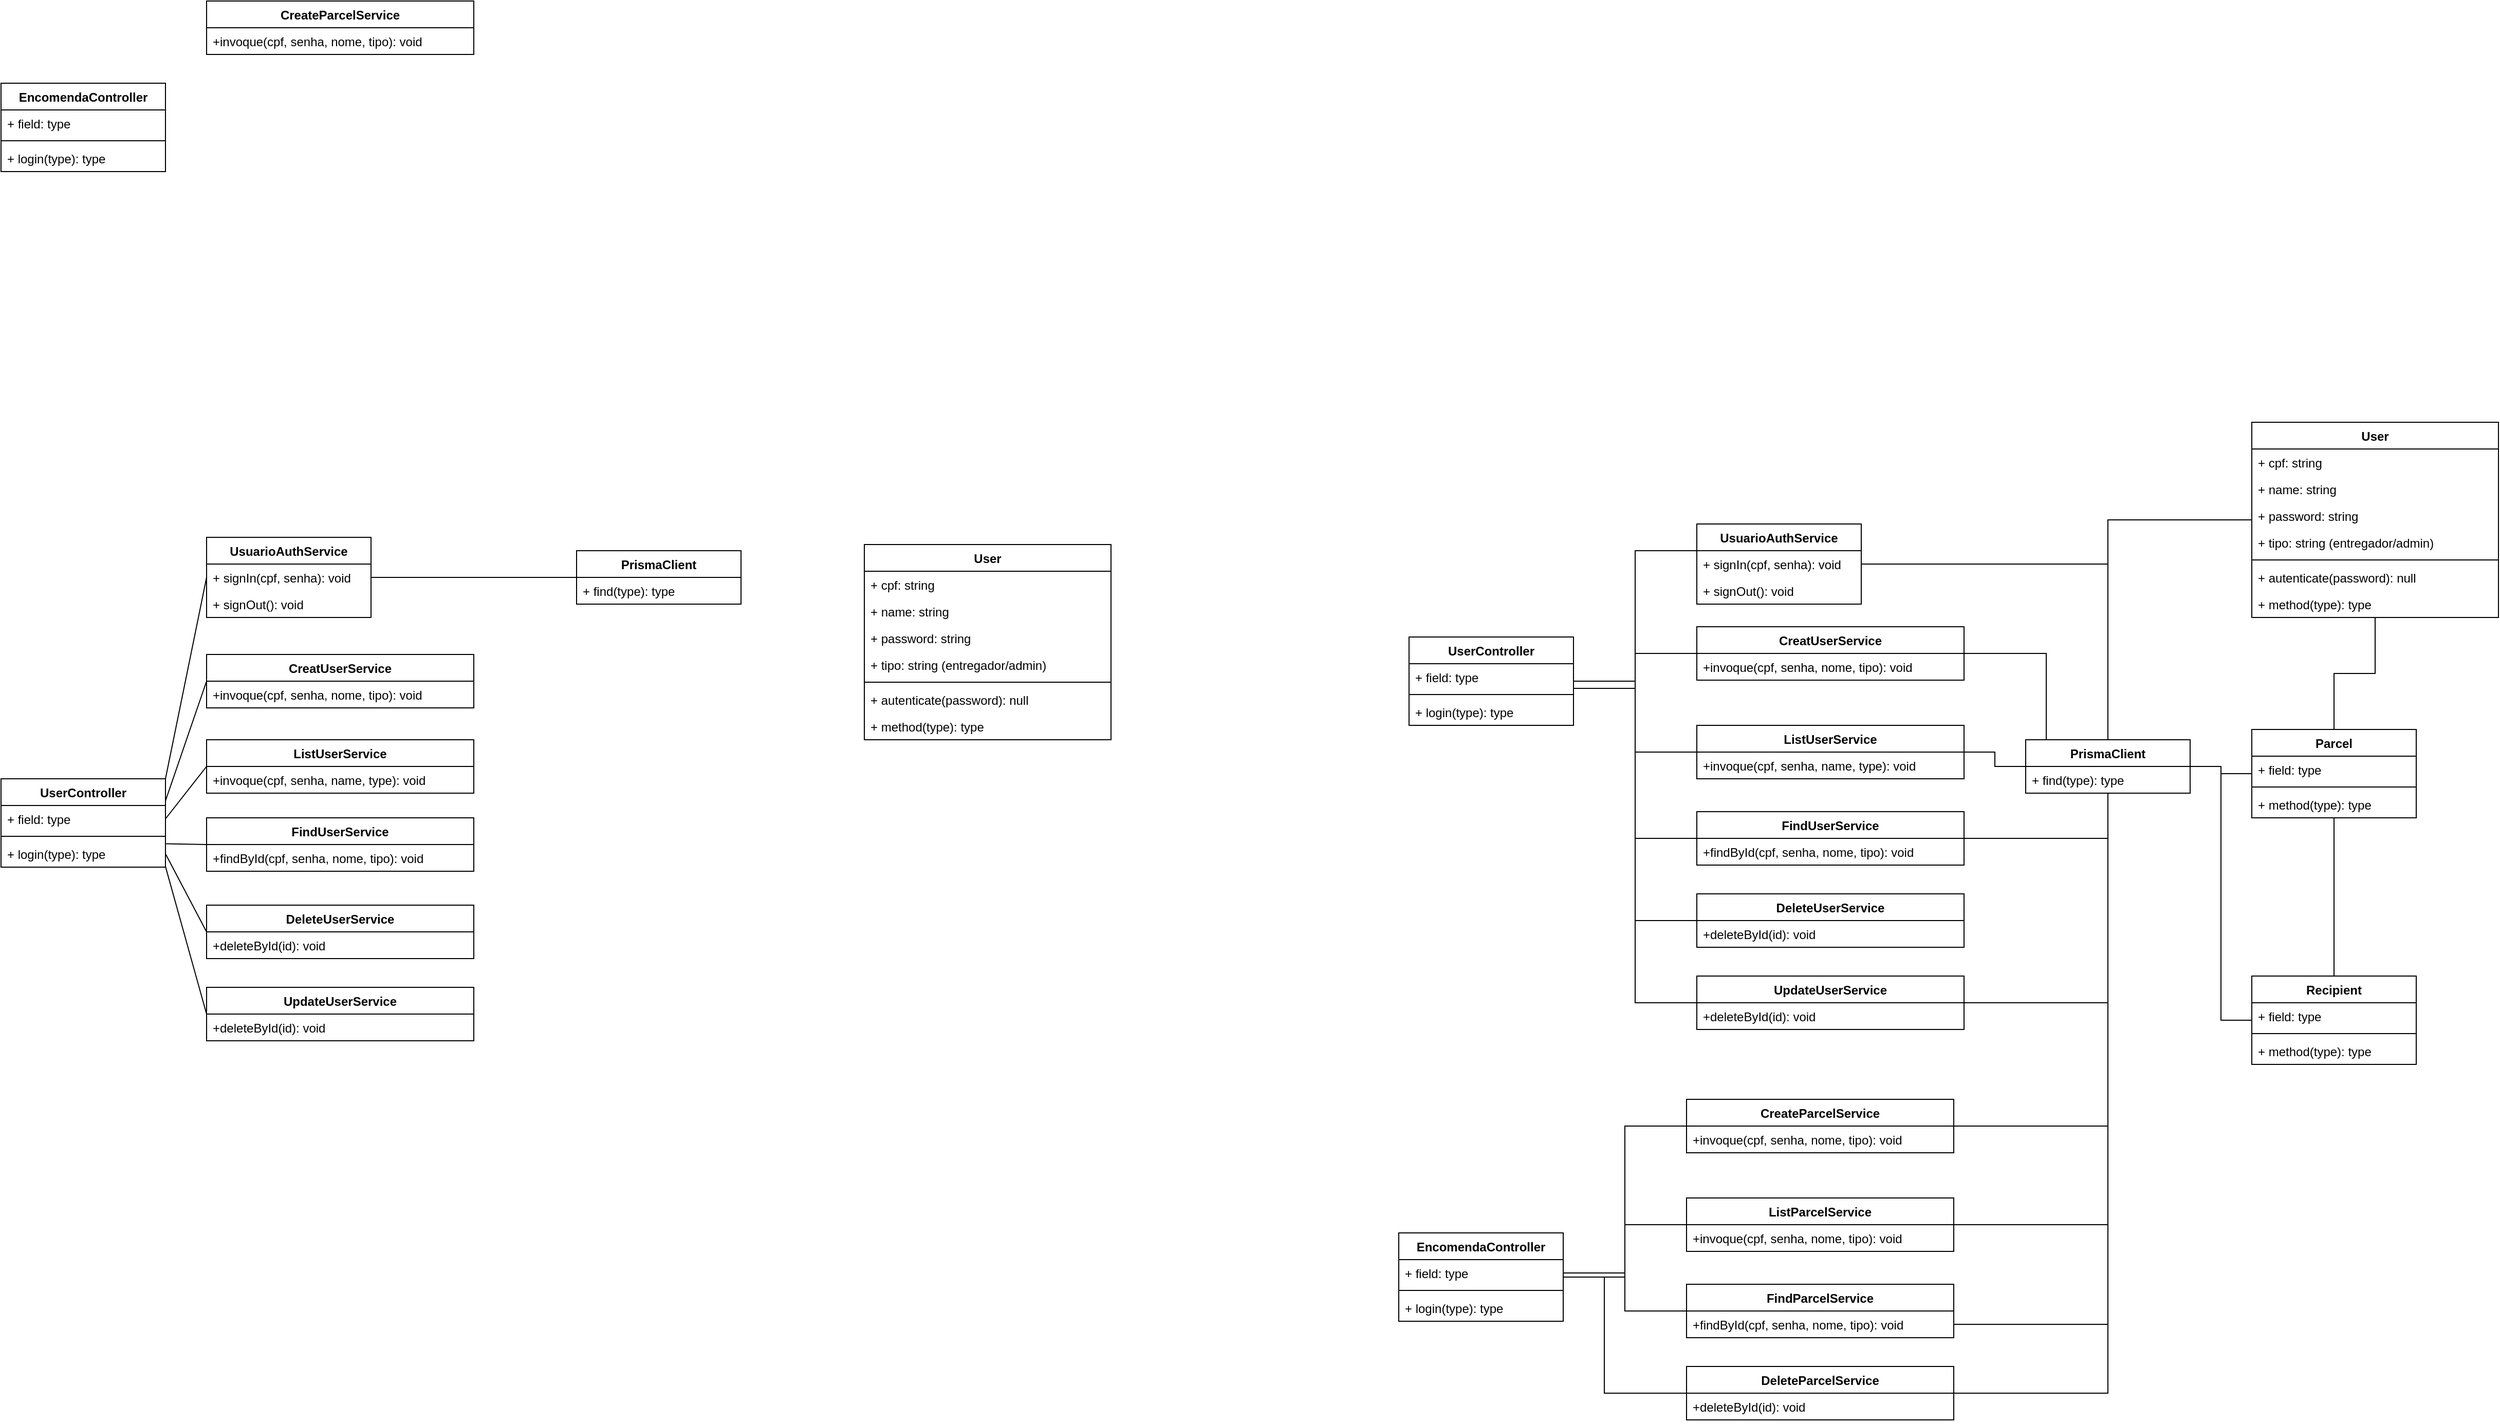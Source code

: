 <mxfile version="24.3.1" type="device">
  <diagram name="Page-1" id="lNsiJCCAaA226CvTsAWm">
    <mxGraphModel dx="3191" dy="1915" grid="1" gridSize="10" guides="1" tooltips="1" connect="1" arrows="1" fold="1" page="1" pageScale="1" pageWidth="850" pageHeight="1100" math="0" shadow="0">
      <root>
        <mxCell id="0" />
        <mxCell id="1" parent="0" />
        <mxCell id="mscfXM0ue9STJK1Z3N4f-9" style="edgeStyle=orthogonalEdgeStyle;rounded=0;orthogonalLoop=1;jettySize=auto;html=1;endArrow=none;endFill=0;" parent="1" source="G8c0f3QUs7IvmuVCJ4Qw-1" target="mscfXM0ue9STJK1Z3N4f-7" edge="1">
          <mxGeometry relative="1" as="geometry">
            <Array as="points">
              <mxPoint x="-50" y="269" />
              <mxPoint x="-50" y="235" />
            </Array>
          </mxGeometry>
        </mxCell>
        <mxCell id="mscfXM0ue9STJK1Z3N4f-24" style="edgeStyle=orthogonalEdgeStyle;rounded=0;orthogonalLoop=1;jettySize=auto;html=1;endArrow=none;endFill=0;" parent="1" source="G8c0f3QUs7IvmuVCJ4Qw-1" target="mscfXM0ue9STJK1Z3N4f-11" edge="1">
          <mxGeometry relative="1" as="geometry" />
        </mxCell>
        <mxCell id="mscfXM0ue9STJK1Z3N4f-25" style="edgeStyle=orthogonalEdgeStyle;rounded=0;orthogonalLoop=1;jettySize=auto;html=1;endArrow=none;endFill=0;" parent="1" source="G8c0f3QUs7IvmuVCJ4Qw-1" target="mscfXM0ue9STJK1Z3N4f-13" edge="1">
          <mxGeometry relative="1" as="geometry">
            <Array as="points">
              <mxPoint x="-50" y="262" />
              <mxPoint x="-50" y="415" />
            </Array>
          </mxGeometry>
        </mxCell>
        <mxCell id="mscfXM0ue9STJK1Z3N4f-26" style="edgeStyle=orthogonalEdgeStyle;rounded=0;orthogonalLoop=1;jettySize=auto;html=1;endArrow=none;endFill=0;" parent="1" source="G8c0f3QUs7IvmuVCJ4Qw-1" target="mscfXM0ue9STJK1Z3N4f-21" edge="1">
          <mxGeometry relative="1" as="geometry">
            <Array as="points">
              <mxPoint x="-50" y="262" />
              <mxPoint x="-50" y="495" />
            </Array>
          </mxGeometry>
        </mxCell>
        <mxCell id="mscfXM0ue9STJK1Z3N4f-50" style="edgeStyle=orthogonalEdgeStyle;rounded=0;orthogonalLoop=1;jettySize=auto;html=1;endArrow=none;endFill=0;" parent="1" source="G8c0f3QUs7IvmuVCJ4Qw-1" target="mscfXM0ue9STJK1Z3N4f-48" edge="1">
          <mxGeometry relative="1" as="geometry">
            <Array as="points">
              <mxPoint x="-50" y="262" />
              <mxPoint x="-50" y="575" />
            </Array>
          </mxGeometry>
        </mxCell>
        <mxCell id="G8c0f3QUs7IvmuVCJ4Qw-1" value="UserController" style="swimlane;fontStyle=1;align=center;verticalAlign=top;childLayout=stackLayout;horizontal=1;startSize=26;horizontalStack=0;resizeParent=1;resizeParentMax=0;resizeLast=0;collapsible=1;marginBottom=0;whiteSpace=wrap;html=1;" parent="1" vertex="1">
          <mxGeometry x="-270" y="219" width="160" height="86" as="geometry" />
        </mxCell>
        <mxCell id="G8c0f3QUs7IvmuVCJ4Qw-2" value="+ field: type" style="text;strokeColor=none;fillColor=none;align=left;verticalAlign=top;spacingLeft=4;spacingRight=4;overflow=hidden;rotatable=0;points=[[0,0.5],[1,0.5]];portConstraint=eastwest;whiteSpace=wrap;html=1;" parent="G8c0f3QUs7IvmuVCJ4Qw-1" vertex="1">
          <mxGeometry y="26" width="160" height="26" as="geometry" />
        </mxCell>
        <mxCell id="G8c0f3QUs7IvmuVCJ4Qw-3" value="" style="line;strokeWidth=1;fillColor=none;align=left;verticalAlign=middle;spacingTop=-1;spacingLeft=3;spacingRight=3;rotatable=0;labelPosition=right;points=[];portConstraint=eastwest;strokeColor=inherit;" parent="G8c0f3QUs7IvmuVCJ4Qw-1" vertex="1">
          <mxGeometry y="52" width="160" height="8" as="geometry" />
        </mxCell>
        <mxCell id="G8c0f3QUs7IvmuVCJ4Qw-4" value="+ login(type): type" style="text;strokeColor=none;fillColor=none;align=left;verticalAlign=top;spacingLeft=4;spacingRight=4;overflow=hidden;rotatable=0;points=[[0,0.5],[1,0.5]];portConstraint=eastwest;whiteSpace=wrap;html=1;" parent="G8c0f3QUs7IvmuVCJ4Qw-1" vertex="1">
          <mxGeometry y="60" width="160" height="26" as="geometry" />
        </mxCell>
        <mxCell id="mscfXM0ue9STJK1Z3N4f-17" style="edgeStyle=orthogonalEdgeStyle;rounded=0;orthogonalLoop=1;jettySize=auto;html=1;endArrow=none;endFill=0;" parent="1" source="G8c0f3QUs7IvmuVCJ4Qw-13" target="G8c0f3QUs7IvmuVCJ4Qw-42" edge="1">
          <mxGeometry relative="1" as="geometry" />
        </mxCell>
        <mxCell id="G8c0f3QUs7IvmuVCJ4Qw-13" value="Parcel" style="swimlane;fontStyle=1;align=center;verticalAlign=top;childLayout=stackLayout;horizontal=1;startSize=26;horizontalStack=0;resizeParent=1;resizeParentMax=0;resizeLast=0;collapsible=1;marginBottom=0;whiteSpace=wrap;html=1;" parent="1" vertex="1">
          <mxGeometry x="550" y="309" width="160" height="86" as="geometry" />
        </mxCell>
        <mxCell id="G8c0f3QUs7IvmuVCJ4Qw-14" value="+ field: type" style="text;strokeColor=none;fillColor=none;align=left;verticalAlign=top;spacingLeft=4;spacingRight=4;overflow=hidden;rotatable=0;points=[[0,0.5],[1,0.5]];portConstraint=eastwest;whiteSpace=wrap;html=1;" parent="G8c0f3QUs7IvmuVCJ4Qw-13" vertex="1">
          <mxGeometry y="26" width="160" height="26" as="geometry" />
        </mxCell>
        <mxCell id="G8c0f3QUs7IvmuVCJ4Qw-15" value="" style="line;strokeWidth=1;fillColor=none;align=left;verticalAlign=middle;spacingTop=-1;spacingLeft=3;spacingRight=3;rotatable=0;labelPosition=right;points=[];portConstraint=eastwest;strokeColor=inherit;" parent="G8c0f3QUs7IvmuVCJ4Qw-13" vertex="1">
          <mxGeometry y="52" width="160" height="8" as="geometry" />
        </mxCell>
        <mxCell id="G8c0f3QUs7IvmuVCJ4Qw-16" value="+ method(type): type" style="text;strokeColor=none;fillColor=none;align=left;verticalAlign=top;spacingLeft=4;spacingRight=4;overflow=hidden;rotatable=0;points=[[0,0.5],[1,0.5]];portConstraint=eastwest;whiteSpace=wrap;html=1;" parent="G8c0f3QUs7IvmuVCJ4Qw-13" vertex="1">
          <mxGeometry y="60" width="160" height="26" as="geometry" />
        </mxCell>
        <mxCell id="mscfXM0ue9STJK1Z3N4f-16" style="edgeStyle=orthogonalEdgeStyle;rounded=0;orthogonalLoop=1;jettySize=auto;html=1;endArrow=none;endFill=0;" parent="1" source="G8c0f3QUs7IvmuVCJ4Qw-17" target="G8c0f3QUs7IvmuVCJ4Qw-13" edge="1">
          <mxGeometry relative="1" as="geometry" />
        </mxCell>
        <mxCell id="mscfXM0ue9STJK1Z3N4f-18" style="edgeStyle=orthogonalEdgeStyle;rounded=0;orthogonalLoop=1;jettySize=auto;html=1;endArrow=none;endFill=0;" parent="1" source="G8c0f3QUs7IvmuVCJ4Qw-17" target="G8c0f3QUs7IvmuVCJ4Qw-42" edge="1">
          <mxGeometry relative="1" as="geometry">
            <Array as="points">
              <mxPoint x="520" y="592" />
              <mxPoint x="520" y="345" />
            </Array>
          </mxGeometry>
        </mxCell>
        <mxCell id="G8c0f3QUs7IvmuVCJ4Qw-17" value="Recipient" style="swimlane;fontStyle=1;align=center;verticalAlign=top;childLayout=stackLayout;horizontal=1;startSize=26;horizontalStack=0;resizeParent=1;resizeParentMax=0;resizeLast=0;collapsible=1;marginBottom=0;whiteSpace=wrap;html=1;" parent="1" vertex="1">
          <mxGeometry x="550" y="549" width="160" height="86" as="geometry" />
        </mxCell>
        <mxCell id="G8c0f3QUs7IvmuVCJ4Qw-18" value="+ field: type" style="text;strokeColor=none;fillColor=none;align=left;verticalAlign=top;spacingLeft=4;spacingRight=4;overflow=hidden;rotatable=0;points=[[0,0.5],[1,0.5]];portConstraint=eastwest;whiteSpace=wrap;html=1;" parent="G8c0f3QUs7IvmuVCJ4Qw-17" vertex="1">
          <mxGeometry y="26" width="160" height="26" as="geometry" />
        </mxCell>
        <mxCell id="G8c0f3QUs7IvmuVCJ4Qw-19" value="" style="line;strokeWidth=1;fillColor=none;align=left;verticalAlign=middle;spacingTop=-1;spacingLeft=3;spacingRight=3;rotatable=0;labelPosition=right;points=[];portConstraint=eastwest;strokeColor=inherit;" parent="G8c0f3QUs7IvmuVCJ4Qw-17" vertex="1">
          <mxGeometry y="52" width="160" height="8" as="geometry" />
        </mxCell>
        <mxCell id="G8c0f3QUs7IvmuVCJ4Qw-20" value="+ method(type): type" style="text;strokeColor=none;fillColor=none;align=left;verticalAlign=top;spacingLeft=4;spacingRight=4;overflow=hidden;rotatable=0;points=[[0,0.5],[1,0.5]];portConstraint=eastwest;whiteSpace=wrap;html=1;" parent="G8c0f3QUs7IvmuVCJ4Qw-17" vertex="1">
          <mxGeometry y="60" width="160" height="26" as="geometry" />
        </mxCell>
        <mxCell id="mscfXM0ue9STJK1Z3N4f-6" style="edgeStyle=orthogonalEdgeStyle;rounded=0;orthogonalLoop=1;jettySize=auto;html=1;endArrow=none;endFill=0;" parent="1" source="G8c0f3QUs7IvmuVCJ4Qw-26" target="G8c0f3QUs7IvmuVCJ4Qw-42" edge="1">
          <mxGeometry relative="1" as="geometry" />
        </mxCell>
        <mxCell id="mscfXM0ue9STJK1Z3N4f-15" style="edgeStyle=orthogonalEdgeStyle;rounded=0;orthogonalLoop=1;jettySize=auto;html=1;endArrow=none;endFill=0;" parent="1" source="G8c0f3QUs7IvmuVCJ4Qw-26" target="G8c0f3QUs7IvmuVCJ4Qw-13" edge="1">
          <mxGeometry relative="1" as="geometry" />
        </mxCell>
        <mxCell id="G8c0f3QUs7IvmuVCJ4Qw-26" value="User" style="swimlane;fontStyle=1;align=center;verticalAlign=top;childLayout=stackLayout;horizontal=1;startSize=26;horizontalStack=0;resizeParent=1;resizeParentMax=0;resizeLast=0;collapsible=1;marginBottom=0;whiteSpace=wrap;html=1;" parent="1" vertex="1">
          <mxGeometry x="550" y="10" width="240" height="190" as="geometry" />
        </mxCell>
        <mxCell id="G8c0f3QUs7IvmuVCJ4Qw-37" value="+ cpf: string" style="text;strokeColor=none;fillColor=none;align=left;verticalAlign=top;spacingLeft=4;spacingRight=4;overflow=hidden;rotatable=0;points=[[0,0.5],[1,0.5]];portConstraint=eastwest;whiteSpace=wrap;html=1;" parent="G8c0f3QUs7IvmuVCJ4Qw-26" vertex="1">
          <mxGeometry y="26" width="240" height="26" as="geometry" />
        </mxCell>
        <mxCell id="G8c0f3QUs7IvmuVCJ4Qw-27" value="+ name: string" style="text;strokeColor=none;fillColor=none;align=left;verticalAlign=top;spacingLeft=4;spacingRight=4;overflow=hidden;rotatable=0;points=[[0,0.5],[1,0.5]];portConstraint=eastwest;whiteSpace=wrap;html=1;" parent="G8c0f3QUs7IvmuVCJ4Qw-26" vertex="1">
          <mxGeometry y="52" width="240" height="26" as="geometry" />
        </mxCell>
        <mxCell id="G8c0f3QUs7IvmuVCJ4Qw-34" value="+ password: string" style="text;strokeColor=none;fillColor=none;align=left;verticalAlign=top;spacingLeft=4;spacingRight=4;overflow=hidden;rotatable=0;points=[[0,0.5],[1,0.5]];portConstraint=eastwest;whiteSpace=wrap;html=1;" parent="G8c0f3QUs7IvmuVCJ4Qw-26" vertex="1">
          <mxGeometry y="78" width="240" height="26" as="geometry" />
        </mxCell>
        <mxCell id="G8c0f3QUs7IvmuVCJ4Qw-39" value="+ tipo: string (entregador/admin)" style="text;strokeColor=none;fillColor=none;align=left;verticalAlign=top;spacingLeft=4;spacingRight=4;overflow=hidden;rotatable=0;points=[[0,0.5],[1,0.5]];portConstraint=eastwest;whiteSpace=wrap;html=1;" parent="G8c0f3QUs7IvmuVCJ4Qw-26" vertex="1">
          <mxGeometry y="104" width="240" height="26" as="geometry" />
        </mxCell>
        <mxCell id="G8c0f3QUs7IvmuVCJ4Qw-28" value="" style="line;strokeWidth=1;fillColor=none;align=left;verticalAlign=middle;spacingTop=-1;spacingLeft=3;spacingRight=3;rotatable=0;labelPosition=right;points=[];portConstraint=eastwest;strokeColor=inherit;" parent="G8c0f3QUs7IvmuVCJ4Qw-26" vertex="1">
          <mxGeometry y="130" width="240" height="8" as="geometry" />
        </mxCell>
        <mxCell id="G8c0f3QUs7IvmuVCJ4Qw-36" value="+ autenticate(password): null" style="text;strokeColor=none;fillColor=none;align=left;verticalAlign=top;spacingLeft=4;spacingRight=4;overflow=hidden;rotatable=0;points=[[0,0.5],[1,0.5]];portConstraint=eastwest;whiteSpace=wrap;html=1;" parent="G8c0f3QUs7IvmuVCJ4Qw-26" vertex="1">
          <mxGeometry y="138" width="240" height="26" as="geometry" />
        </mxCell>
        <mxCell id="G8c0f3QUs7IvmuVCJ4Qw-29" value="+ method(type): type" style="text;strokeColor=none;fillColor=none;align=left;verticalAlign=top;spacingLeft=4;spacingRight=4;overflow=hidden;rotatable=0;points=[[0,0.5],[1,0.5]];portConstraint=eastwest;whiteSpace=wrap;html=1;" parent="G8c0f3QUs7IvmuVCJ4Qw-26" vertex="1">
          <mxGeometry y="164" width="240" height="26" as="geometry" />
        </mxCell>
        <mxCell id="G8c0f3QUs7IvmuVCJ4Qw-42" value="PrismaClient" style="swimlane;fontStyle=1;align=center;verticalAlign=top;childLayout=stackLayout;horizontal=1;startSize=26;horizontalStack=0;resizeParent=1;resizeParentMax=0;resizeLast=0;collapsible=1;marginBottom=0;whiteSpace=wrap;html=1;" parent="1" vertex="1">
          <mxGeometry x="330" y="319" width="160" height="52" as="geometry" />
        </mxCell>
        <mxCell id="G8c0f3QUs7IvmuVCJ4Qw-45" value="+ find(type): type" style="text;strokeColor=none;fillColor=none;align=left;verticalAlign=top;spacingLeft=4;spacingRight=4;overflow=hidden;rotatable=0;points=[[0,0.5],[1,0.5]];portConstraint=eastwest;whiteSpace=wrap;html=1;" parent="G8c0f3QUs7IvmuVCJ4Qw-42" vertex="1">
          <mxGeometry y="26" width="160" height="26" as="geometry" />
        </mxCell>
        <mxCell id="mscfXM0ue9STJK1Z3N4f-5" style="edgeStyle=orthogonalEdgeStyle;rounded=0;orthogonalLoop=1;jettySize=auto;html=1;endArrow=none;endFill=0;" parent="1" source="mscfXM0ue9STJK1Z3N4f-1" target="G8c0f3QUs7IvmuVCJ4Qw-42" edge="1">
          <mxGeometry relative="1" as="geometry" />
        </mxCell>
        <mxCell id="mscfXM0ue9STJK1Z3N4f-1" value="UsuarioAuthService" style="swimlane;fontStyle=1;align=center;verticalAlign=top;childLayout=stackLayout;horizontal=1;startSize=26;horizontalStack=0;resizeParent=1;resizeParentMax=0;resizeLast=0;collapsible=1;marginBottom=0;whiteSpace=wrap;html=1;" parent="1" vertex="1">
          <mxGeometry x="10" y="109" width="160" height="78" as="geometry" />
        </mxCell>
        <mxCell id="mscfXM0ue9STJK1Z3N4f-2" value="+ signIn(cpf, senha): void" style="text;strokeColor=none;fillColor=none;align=left;verticalAlign=top;spacingLeft=4;spacingRight=4;overflow=hidden;rotatable=0;points=[[0,0.5],[1,0.5]];portConstraint=eastwest;whiteSpace=wrap;html=1;" parent="mscfXM0ue9STJK1Z3N4f-1" vertex="1">
          <mxGeometry y="26" width="160" height="26" as="geometry" />
        </mxCell>
        <mxCell id="mscfXM0ue9STJK1Z3N4f-23" value="+ signOut(): void" style="text;strokeColor=none;fillColor=none;align=left;verticalAlign=top;spacingLeft=4;spacingRight=4;overflow=hidden;rotatable=0;points=[[0,0.5],[1,0.5]];portConstraint=eastwest;whiteSpace=wrap;html=1;" parent="mscfXM0ue9STJK1Z3N4f-1" vertex="1">
          <mxGeometry y="52" width="160" height="26" as="geometry" />
        </mxCell>
        <mxCell id="mscfXM0ue9STJK1Z3N4f-3" style="edgeStyle=orthogonalEdgeStyle;rounded=0;orthogonalLoop=1;jettySize=auto;html=1;endArrow=none;endFill=0;" parent="1" source="G8c0f3QUs7IvmuVCJ4Qw-2" target="mscfXM0ue9STJK1Z3N4f-1" edge="1">
          <mxGeometry relative="1" as="geometry">
            <Array as="points">
              <mxPoint x="-50" y="269" />
              <mxPoint x="-50" y="135" />
            </Array>
          </mxGeometry>
        </mxCell>
        <mxCell id="mscfXM0ue9STJK1Z3N4f-10" style="edgeStyle=orthogonalEdgeStyle;rounded=0;orthogonalLoop=1;jettySize=auto;html=1;endArrow=none;endFill=0;" parent="1" source="mscfXM0ue9STJK1Z3N4f-7" target="G8c0f3QUs7IvmuVCJ4Qw-42" edge="1">
          <mxGeometry relative="1" as="geometry">
            <Array as="points">
              <mxPoint x="350" y="235" />
            </Array>
          </mxGeometry>
        </mxCell>
        <mxCell id="mscfXM0ue9STJK1Z3N4f-7" value="CreatUserService" style="swimlane;fontStyle=1;align=center;verticalAlign=top;childLayout=stackLayout;horizontal=1;startSize=26;horizontalStack=0;resizeParent=1;resizeParentMax=0;resizeLast=0;collapsible=1;marginBottom=0;whiteSpace=wrap;html=1;" parent="1" vertex="1">
          <mxGeometry x="10" y="209" width="260" height="52" as="geometry" />
        </mxCell>
        <mxCell id="mscfXM0ue9STJK1Z3N4f-8" value="+invoque(cpf, senha, nome, tipo): void" style="text;strokeColor=none;fillColor=none;align=left;verticalAlign=top;spacingLeft=4;spacingRight=4;overflow=hidden;rotatable=0;points=[[0,0.5],[1,0.5]];portConstraint=eastwest;whiteSpace=wrap;html=1;" parent="mscfXM0ue9STJK1Z3N4f-7" vertex="1">
          <mxGeometry y="26" width="260" height="26" as="geometry" />
        </mxCell>
        <mxCell id="mscfXM0ue9STJK1Z3N4f-19" style="edgeStyle=orthogonalEdgeStyle;rounded=0;orthogonalLoop=1;jettySize=auto;html=1;endArrow=none;endFill=0;" parent="1" source="mscfXM0ue9STJK1Z3N4f-11" target="G8c0f3QUs7IvmuVCJ4Qw-42" edge="1">
          <mxGeometry relative="1" as="geometry" />
        </mxCell>
        <mxCell id="mscfXM0ue9STJK1Z3N4f-11" value="ListUserService" style="swimlane;fontStyle=1;align=center;verticalAlign=top;childLayout=stackLayout;horizontal=1;startSize=26;horizontalStack=0;resizeParent=1;resizeParentMax=0;resizeLast=0;collapsible=1;marginBottom=0;whiteSpace=wrap;html=1;" parent="1" vertex="1">
          <mxGeometry x="10" y="305" width="260" height="52" as="geometry" />
        </mxCell>
        <mxCell id="mscfXM0ue9STJK1Z3N4f-12" value="+invoque(cpf, senha, name, type): void" style="text;strokeColor=none;fillColor=none;align=left;verticalAlign=top;spacingLeft=4;spacingRight=4;overflow=hidden;rotatable=0;points=[[0,0.5],[1,0.5]];portConstraint=eastwest;whiteSpace=wrap;html=1;" parent="mscfXM0ue9STJK1Z3N4f-11" vertex="1">
          <mxGeometry y="26" width="260" height="26" as="geometry" />
        </mxCell>
        <mxCell id="mscfXM0ue9STJK1Z3N4f-20" style="edgeStyle=orthogonalEdgeStyle;rounded=0;orthogonalLoop=1;jettySize=auto;html=1;endArrow=none;endFill=0;" parent="1" source="mscfXM0ue9STJK1Z3N4f-13" target="G8c0f3QUs7IvmuVCJ4Qw-42" edge="1">
          <mxGeometry relative="1" as="geometry" />
        </mxCell>
        <mxCell id="mscfXM0ue9STJK1Z3N4f-13" value="FindUserService" style="swimlane;fontStyle=1;align=center;verticalAlign=top;childLayout=stackLayout;horizontal=1;startSize=26;horizontalStack=0;resizeParent=1;resizeParentMax=0;resizeLast=0;collapsible=1;marginBottom=0;whiteSpace=wrap;html=1;" parent="1" vertex="1">
          <mxGeometry x="10" y="389" width="260" height="52" as="geometry" />
        </mxCell>
        <mxCell id="mscfXM0ue9STJK1Z3N4f-14" value="+findById(cpf, senha, nome, tipo): void" style="text;strokeColor=none;fillColor=none;align=left;verticalAlign=top;spacingLeft=4;spacingRight=4;overflow=hidden;rotatable=0;points=[[0,0.5],[1,0.5]];portConstraint=eastwest;whiteSpace=wrap;html=1;" parent="mscfXM0ue9STJK1Z3N4f-13" vertex="1">
          <mxGeometry y="26" width="260" height="26" as="geometry" />
        </mxCell>
        <mxCell id="mscfXM0ue9STJK1Z3N4f-21" value="DeleteUserService" style="swimlane;fontStyle=1;align=center;verticalAlign=top;childLayout=stackLayout;horizontal=1;startSize=26;horizontalStack=0;resizeParent=1;resizeParentMax=0;resizeLast=0;collapsible=1;marginBottom=0;whiteSpace=wrap;html=1;" parent="1" vertex="1">
          <mxGeometry x="10" y="469" width="260" height="52" as="geometry" />
        </mxCell>
        <mxCell id="mscfXM0ue9STJK1Z3N4f-22" value="+deleteById(id): void" style="text;strokeColor=none;fillColor=none;align=left;verticalAlign=top;spacingLeft=4;spacingRight=4;overflow=hidden;rotatable=0;points=[[0,0.5],[1,0.5]];portConstraint=eastwest;whiteSpace=wrap;html=1;" parent="mscfXM0ue9STJK1Z3N4f-21" vertex="1">
          <mxGeometry y="26" width="260" height="26" as="geometry" />
        </mxCell>
        <mxCell id="mscfXM0ue9STJK1Z3N4f-40" style="edgeStyle=orthogonalEdgeStyle;rounded=0;orthogonalLoop=1;jettySize=auto;html=1;endArrow=none;endFill=0;" parent="1" source="mscfXM0ue9STJK1Z3N4f-28" target="mscfXM0ue9STJK1Z3N4f-32" edge="1">
          <mxGeometry relative="1" as="geometry">
            <Array as="points">
              <mxPoint x="-60" y="842" />
              <mxPoint x="-60" y="695" />
            </Array>
          </mxGeometry>
        </mxCell>
        <mxCell id="mscfXM0ue9STJK1Z3N4f-42" style="edgeStyle=orthogonalEdgeStyle;rounded=0;orthogonalLoop=1;jettySize=auto;html=1;endArrow=none;endFill=0;" parent="1" source="mscfXM0ue9STJK1Z3N4f-28" target="mscfXM0ue9STJK1Z3N4f-36" edge="1">
          <mxGeometry relative="1" as="geometry" />
        </mxCell>
        <mxCell id="mscfXM0ue9STJK1Z3N4f-43" style="edgeStyle=orthogonalEdgeStyle;rounded=0;orthogonalLoop=1;jettySize=auto;html=1;endArrow=none;endFill=0;" parent="1" source="mscfXM0ue9STJK1Z3N4f-28" target="mscfXM0ue9STJK1Z3N4f-38" edge="1">
          <mxGeometry relative="1" as="geometry">
            <Array as="points">
              <mxPoint x="-80" y="842" />
              <mxPoint x="-80" y="955" />
            </Array>
          </mxGeometry>
        </mxCell>
        <mxCell id="mscfXM0ue9STJK1Z3N4f-28" value="EncomendaController" style="swimlane;fontStyle=1;align=center;verticalAlign=top;childLayout=stackLayout;horizontal=1;startSize=26;horizontalStack=0;resizeParent=1;resizeParentMax=0;resizeLast=0;collapsible=1;marginBottom=0;whiteSpace=wrap;html=1;" parent="1" vertex="1">
          <mxGeometry x="-280" y="799" width="160" height="86" as="geometry" />
        </mxCell>
        <mxCell id="mscfXM0ue9STJK1Z3N4f-29" value="+ field: type" style="text;strokeColor=none;fillColor=none;align=left;verticalAlign=top;spacingLeft=4;spacingRight=4;overflow=hidden;rotatable=0;points=[[0,0.5],[1,0.5]];portConstraint=eastwest;whiteSpace=wrap;html=1;" parent="mscfXM0ue9STJK1Z3N4f-28" vertex="1">
          <mxGeometry y="26" width="160" height="26" as="geometry" />
        </mxCell>
        <mxCell id="mscfXM0ue9STJK1Z3N4f-30" value="" style="line;strokeWidth=1;fillColor=none;align=left;verticalAlign=middle;spacingTop=-1;spacingLeft=3;spacingRight=3;rotatable=0;labelPosition=right;points=[];portConstraint=eastwest;strokeColor=inherit;" parent="mscfXM0ue9STJK1Z3N4f-28" vertex="1">
          <mxGeometry y="52" width="160" height="8" as="geometry" />
        </mxCell>
        <mxCell id="mscfXM0ue9STJK1Z3N4f-31" value="+ login(type): type" style="text;strokeColor=none;fillColor=none;align=left;verticalAlign=top;spacingLeft=4;spacingRight=4;overflow=hidden;rotatable=0;points=[[0,0.5],[1,0.5]];portConstraint=eastwest;whiteSpace=wrap;html=1;" parent="mscfXM0ue9STJK1Z3N4f-28" vertex="1">
          <mxGeometry y="60" width="160" height="26" as="geometry" />
        </mxCell>
        <mxCell id="mscfXM0ue9STJK1Z3N4f-44" style="edgeStyle=orthogonalEdgeStyle;rounded=0;orthogonalLoop=1;jettySize=auto;html=1;endArrow=none;endFill=0;" parent="1" source="mscfXM0ue9STJK1Z3N4f-32" target="G8c0f3QUs7IvmuVCJ4Qw-42" edge="1">
          <mxGeometry relative="1" as="geometry" />
        </mxCell>
        <mxCell id="mscfXM0ue9STJK1Z3N4f-32" value="CreateParcelService" style="swimlane;fontStyle=1;align=center;verticalAlign=top;childLayout=stackLayout;horizontal=1;startSize=26;horizontalStack=0;resizeParent=1;resizeParentMax=0;resizeLast=0;collapsible=1;marginBottom=0;whiteSpace=wrap;html=1;" parent="1" vertex="1">
          <mxGeometry y="669" width="260" height="52" as="geometry" />
        </mxCell>
        <mxCell id="mscfXM0ue9STJK1Z3N4f-33" value="+invoque(cpf, senha, nome, tipo): void" style="text;strokeColor=none;fillColor=none;align=left;verticalAlign=top;spacingLeft=4;spacingRight=4;overflow=hidden;rotatable=0;points=[[0,0.5],[1,0.5]];portConstraint=eastwest;whiteSpace=wrap;html=1;" parent="mscfXM0ue9STJK1Z3N4f-32" vertex="1">
          <mxGeometry y="26" width="260" height="26" as="geometry" />
        </mxCell>
        <mxCell id="mscfXM0ue9STJK1Z3N4f-45" style="edgeStyle=orthogonalEdgeStyle;rounded=0;orthogonalLoop=1;jettySize=auto;html=1;endArrow=none;endFill=0;" parent="1" source="mscfXM0ue9STJK1Z3N4f-34" target="G8c0f3QUs7IvmuVCJ4Qw-42" edge="1">
          <mxGeometry relative="1" as="geometry" />
        </mxCell>
        <mxCell id="mscfXM0ue9STJK1Z3N4f-34" value="ListParcelService" style="swimlane;fontStyle=1;align=center;verticalAlign=top;childLayout=stackLayout;horizontal=1;startSize=26;horizontalStack=0;resizeParent=1;resizeParentMax=0;resizeLast=0;collapsible=1;marginBottom=0;whiteSpace=wrap;html=1;" parent="1" vertex="1">
          <mxGeometry y="765" width="260" height="52" as="geometry" />
        </mxCell>
        <mxCell id="mscfXM0ue9STJK1Z3N4f-35" value="+invoque(cpf, senha, nome, tipo): void" style="text;strokeColor=none;fillColor=none;align=left;verticalAlign=top;spacingLeft=4;spacingRight=4;overflow=hidden;rotatable=0;points=[[0,0.5],[1,0.5]];portConstraint=eastwest;whiteSpace=wrap;html=1;" parent="mscfXM0ue9STJK1Z3N4f-34" vertex="1">
          <mxGeometry y="26" width="260" height="26" as="geometry" />
        </mxCell>
        <mxCell id="mscfXM0ue9STJK1Z3N4f-36" value="FindParcelService" style="swimlane;fontStyle=1;align=center;verticalAlign=top;childLayout=stackLayout;horizontal=1;startSize=26;horizontalStack=0;resizeParent=1;resizeParentMax=0;resizeLast=0;collapsible=1;marginBottom=0;whiteSpace=wrap;html=1;" parent="1" vertex="1">
          <mxGeometry y="849" width="260" height="52" as="geometry" />
        </mxCell>
        <mxCell id="mscfXM0ue9STJK1Z3N4f-37" value="+findById(cpf, senha, nome, tipo): void" style="text;strokeColor=none;fillColor=none;align=left;verticalAlign=top;spacingLeft=4;spacingRight=4;overflow=hidden;rotatable=0;points=[[0,0.5],[1,0.5]];portConstraint=eastwest;whiteSpace=wrap;html=1;" parent="mscfXM0ue9STJK1Z3N4f-36" vertex="1">
          <mxGeometry y="26" width="260" height="26" as="geometry" />
        </mxCell>
        <mxCell id="mscfXM0ue9STJK1Z3N4f-47" style="edgeStyle=orthogonalEdgeStyle;rounded=0;orthogonalLoop=1;jettySize=auto;html=1;endArrow=none;endFill=0;" parent="1" source="mscfXM0ue9STJK1Z3N4f-38" target="G8c0f3QUs7IvmuVCJ4Qw-42" edge="1">
          <mxGeometry relative="1" as="geometry" />
        </mxCell>
        <mxCell id="mscfXM0ue9STJK1Z3N4f-38" value="DeleteParcelService" style="swimlane;fontStyle=1;align=center;verticalAlign=top;childLayout=stackLayout;horizontal=1;startSize=26;horizontalStack=0;resizeParent=1;resizeParentMax=0;resizeLast=0;collapsible=1;marginBottom=0;whiteSpace=wrap;html=1;" parent="1" vertex="1">
          <mxGeometry y="929" width="260" height="52" as="geometry" />
        </mxCell>
        <mxCell id="mscfXM0ue9STJK1Z3N4f-39" value="+deleteById(id): void" style="text;strokeColor=none;fillColor=none;align=left;verticalAlign=top;spacingLeft=4;spacingRight=4;overflow=hidden;rotatable=0;points=[[0,0.5],[1,0.5]];portConstraint=eastwest;whiteSpace=wrap;html=1;" parent="mscfXM0ue9STJK1Z3N4f-38" vertex="1">
          <mxGeometry y="26" width="260" height="26" as="geometry" />
        </mxCell>
        <mxCell id="mscfXM0ue9STJK1Z3N4f-41" style="edgeStyle=orthogonalEdgeStyle;rounded=0;orthogonalLoop=1;jettySize=auto;html=1;endArrow=none;endFill=0;" parent="1" source="mscfXM0ue9STJK1Z3N4f-29" target="mscfXM0ue9STJK1Z3N4f-34" edge="1">
          <mxGeometry relative="1" as="geometry">
            <Array as="points">
              <mxPoint x="-60" y="838" />
              <mxPoint x="-60" y="791" />
            </Array>
          </mxGeometry>
        </mxCell>
        <mxCell id="mscfXM0ue9STJK1Z3N4f-46" style="edgeStyle=orthogonalEdgeStyle;rounded=0;orthogonalLoop=1;jettySize=auto;html=1;endArrow=none;endFill=0;" parent="1" source="mscfXM0ue9STJK1Z3N4f-37" target="G8c0f3QUs7IvmuVCJ4Qw-42" edge="1">
          <mxGeometry relative="1" as="geometry" />
        </mxCell>
        <mxCell id="mscfXM0ue9STJK1Z3N4f-51" style="edgeStyle=orthogonalEdgeStyle;rounded=0;orthogonalLoop=1;jettySize=auto;html=1;endArrow=none;endFill=0;" parent="1" source="mscfXM0ue9STJK1Z3N4f-48" target="G8c0f3QUs7IvmuVCJ4Qw-42" edge="1">
          <mxGeometry relative="1" as="geometry" />
        </mxCell>
        <mxCell id="mscfXM0ue9STJK1Z3N4f-48" value="UpdateUserService" style="swimlane;fontStyle=1;align=center;verticalAlign=top;childLayout=stackLayout;horizontal=1;startSize=26;horizontalStack=0;resizeParent=1;resizeParentMax=0;resizeLast=0;collapsible=1;marginBottom=0;whiteSpace=wrap;html=1;" parent="1" vertex="1">
          <mxGeometry x="10" y="549" width="260" height="52" as="geometry" />
        </mxCell>
        <mxCell id="mscfXM0ue9STJK1Z3N4f-49" value="+deleteById(id): void" style="text;strokeColor=none;fillColor=none;align=left;verticalAlign=top;spacingLeft=4;spacingRight=4;overflow=hidden;rotatable=0;points=[[0,0.5],[1,0.5]];portConstraint=eastwest;whiteSpace=wrap;html=1;" parent="mscfXM0ue9STJK1Z3N4f-48" vertex="1">
          <mxGeometry y="26" width="260" height="26" as="geometry" />
        </mxCell>
        <mxCell id="uogzRIsUB_4CKRjmIuWj-25" style="rounded=0;orthogonalLoop=1;jettySize=auto;html=1;exitX=1;exitY=0.25;exitDx=0;exitDy=0;entryX=0;entryY=0.5;entryDx=0;entryDy=0;endArrow=none;endFill=0;" edge="1" parent="1" source="uogzRIsUB_4CKRjmIuWj-2" target="uogzRIsUB_4CKRjmIuWj-20">
          <mxGeometry relative="1" as="geometry" />
        </mxCell>
        <mxCell id="uogzRIsUB_4CKRjmIuWj-2" value="UserController" style="swimlane;fontStyle=1;align=center;verticalAlign=top;childLayout=stackLayout;horizontal=1;startSize=26;horizontalStack=0;resizeParent=1;resizeParentMax=0;resizeLast=0;collapsible=1;marginBottom=0;whiteSpace=wrap;html=1;" vertex="1" parent="1">
          <mxGeometry x="-1640" y="357" width="160" height="86" as="geometry" />
        </mxCell>
        <mxCell id="uogzRIsUB_4CKRjmIuWj-3" value="+ field: type" style="text;strokeColor=none;fillColor=none;align=left;verticalAlign=top;spacingLeft=4;spacingRight=4;overflow=hidden;rotatable=0;points=[[0,0.5],[1,0.5]];portConstraint=eastwest;whiteSpace=wrap;html=1;" vertex="1" parent="uogzRIsUB_4CKRjmIuWj-2">
          <mxGeometry y="26" width="160" height="26" as="geometry" />
        </mxCell>
        <mxCell id="uogzRIsUB_4CKRjmIuWj-4" value="" style="line;strokeWidth=1;fillColor=none;align=left;verticalAlign=middle;spacingTop=-1;spacingLeft=3;spacingRight=3;rotatable=0;labelPosition=right;points=[];portConstraint=eastwest;strokeColor=inherit;" vertex="1" parent="uogzRIsUB_4CKRjmIuWj-2">
          <mxGeometry y="52" width="160" height="8" as="geometry" />
        </mxCell>
        <mxCell id="uogzRIsUB_4CKRjmIuWj-5" value="+ login(type): type" style="text;strokeColor=none;fillColor=none;align=left;verticalAlign=top;spacingLeft=4;spacingRight=4;overflow=hidden;rotatable=0;points=[[0,0.5],[1,0.5]];portConstraint=eastwest;whiteSpace=wrap;html=1;" vertex="1" parent="uogzRIsUB_4CKRjmIuWj-2">
          <mxGeometry y="60" width="160" height="26" as="geometry" />
        </mxCell>
        <mxCell id="uogzRIsUB_4CKRjmIuWj-6" value="" style="endArrow=none;html=1;rounded=0;entryX=0;entryY=0.5;entryDx=0;entryDy=0;exitX=0.999;exitY=0.954;exitDx=0;exitDy=0;exitPerimeter=0;" edge="1" parent="1" source="uogzRIsUB_4CKRjmIuWj-5" target="uogzRIsUB_4CKRjmIuWj-9">
          <mxGeometry width="50" height="50" relative="1" as="geometry">
            <mxPoint x="-1460" y="440" as="sourcePoint" />
            <mxPoint x="-1470" y="590" as="targetPoint" />
          </mxGeometry>
        </mxCell>
        <mxCell id="uogzRIsUB_4CKRjmIuWj-9" value="UpdateUserService" style="swimlane;fontStyle=1;align=center;verticalAlign=top;childLayout=stackLayout;horizontal=1;startSize=26;horizontalStack=0;resizeParent=1;resizeParentMax=0;resizeLast=0;collapsible=1;marginBottom=0;whiteSpace=wrap;html=1;" vertex="1" parent="1">
          <mxGeometry x="-1440" y="560" width="260" height="52" as="geometry" />
        </mxCell>
        <mxCell id="uogzRIsUB_4CKRjmIuWj-10" value="+deleteById(id): void" style="text;strokeColor=none;fillColor=none;align=left;verticalAlign=top;spacingLeft=4;spacingRight=4;overflow=hidden;rotatable=0;points=[[0,0.5],[1,0.5]];portConstraint=eastwest;whiteSpace=wrap;html=1;" vertex="1" parent="uogzRIsUB_4CKRjmIuWj-9">
          <mxGeometry y="26" width="260" height="26" as="geometry" />
        </mxCell>
        <mxCell id="uogzRIsUB_4CKRjmIuWj-11" value="DeleteUserService" style="swimlane;fontStyle=1;align=center;verticalAlign=top;childLayout=stackLayout;horizontal=1;startSize=26;horizontalStack=0;resizeParent=1;resizeParentMax=0;resizeLast=0;collapsible=1;marginBottom=0;whiteSpace=wrap;html=1;" vertex="1" parent="1">
          <mxGeometry x="-1440" y="480" width="260" height="52" as="geometry" />
        </mxCell>
        <mxCell id="uogzRIsUB_4CKRjmIuWj-12" value="+deleteById(id): void" style="text;strokeColor=none;fillColor=none;align=left;verticalAlign=top;spacingLeft=4;spacingRight=4;overflow=hidden;rotatable=0;points=[[0,0.5],[1,0.5]];portConstraint=eastwest;whiteSpace=wrap;html=1;" vertex="1" parent="uogzRIsUB_4CKRjmIuWj-11">
          <mxGeometry y="26" width="260" height="26" as="geometry" />
        </mxCell>
        <mxCell id="uogzRIsUB_4CKRjmIuWj-13" value="" style="endArrow=none;html=1;rounded=0;exitX=1;exitY=0.5;exitDx=0;exitDy=0;entryX=0;entryY=0.5;entryDx=0;entryDy=0;" edge="1" parent="1" source="uogzRIsUB_4CKRjmIuWj-5" target="uogzRIsUB_4CKRjmIuWj-11">
          <mxGeometry width="50" height="50" relative="1" as="geometry">
            <mxPoint x="-1430" y="430" as="sourcePoint" />
            <mxPoint x="-1380" y="380" as="targetPoint" />
          </mxGeometry>
        </mxCell>
        <mxCell id="uogzRIsUB_4CKRjmIuWj-14" value="FindUserService" style="swimlane;fontStyle=1;align=center;verticalAlign=top;childLayout=stackLayout;horizontal=1;startSize=26;horizontalStack=0;resizeParent=1;resizeParentMax=0;resizeLast=0;collapsible=1;marginBottom=0;whiteSpace=wrap;html=1;" vertex="1" parent="1">
          <mxGeometry x="-1440" y="395" width="260" height="52" as="geometry" />
        </mxCell>
        <mxCell id="uogzRIsUB_4CKRjmIuWj-15" value="+findById(cpf, senha, nome, tipo): void" style="text;strokeColor=none;fillColor=none;align=left;verticalAlign=top;spacingLeft=4;spacingRight=4;overflow=hidden;rotatable=0;points=[[0,0.5],[1,0.5]];portConstraint=eastwest;whiteSpace=wrap;html=1;" vertex="1" parent="uogzRIsUB_4CKRjmIuWj-14">
          <mxGeometry y="26" width="260" height="26" as="geometry" />
        </mxCell>
        <mxCell id="uogzRIsUB_4CKRjmIuWj-17" value="ListUserService" style="swimlane;fontStyle=1;align=center;verticalAlign=top;childLayout=stackLayout;horizontal=1;startSize=26;horizontalStack=0;resizeParent=1;resizeParentMax=0;resizeLast=0;collapsible=1;marginBottom=0;whiteSpace=wrap;html=1;" vertex="1" parent="1">
          <mxGeometry x="-1440" y="319" width="260" height="52" as="geometry" />
        </mxCell>
        <mxCell id="uogzRIsUB_4CKRjmIuWj-18" value="+invoque(cpf, senha, name, type): void" style="text;strokeColor=none;fillColor=none;align=left;verticalAlign=top;spacingLeft=4;spacingRight=4;overflow=hidden;rotatable=0;points=[[0,0.5],[1,0.5]];portConstraint=eastwest;whiteSpace=wrap;html=1;" vertex="1" parent="uogzRIsUB_4CKRjmIuWj-17">
          <mxGeometry y="26" width="260" height="26" as="geometry" />
        </mxCell>
        <mxCell id="uogzRIsUB_4CKRjmIuWj-19" value="" style="endArrow=none;html=1;rounded=0;exitX=1;exitY=0.5;exitDx=0;exitDy=0;entryX=0;entryY=0.5;entryDx=0;entryDy=0;" edge="1" parent="1" source="uogzRIsUB_4CKRjmIuWj-3" target="uogzRIsUB_4CKRjmIuWj-17">
          <mxGeometry width="50" height="50" relative="1" as="geometry">
            <mxPoint x="-1450" y="260" as="sourcePoint" />
            <mxPoint x="-1400" y="210" as="targetPoint" />
          </mxGeometry>
        </mxCell>
        <mxCell id="uogzRIsUB_4CKRjmIuWj-20" value="CreatUserService" style="swimlane;fontStyle=1;align=center;verticalAlign=top;childLayout=stackLayout;horizontal=1;startSize=26;horizontalStack=0;resizeParent=1;resizeParentMax=0;resizeLast=0;collapsible=1;marginBottom=0;whiteSpace=wrap;html=1;" vertex="1" parent="1">
          <mxGeometry x="-1440" y="236" width="260" height="52" as="geometry" />
        </mxCell>
        <mxCell id="uogzRIsUB_4CKRjmIuWj-21" value="+invoque(cpf, senha, nome, tipo): void" style="text;strokeColor=none;fillColor=none;align=left;verticalAlign=top;spacingLeft=4;spacingRight=4;overflow=hidden;rotatable=0;points=[[0,0.5],[1,0.5]];portConstraint=eastwest;whiteSpace=wrap;html=1;" vertex="1" parent="uogzRIsUB_4CKRjmIuWj-20">
          <mxGeometry y="26" width="260" height="26" as="geometry" />
        </mxCell>
        <mxCell id="uogzRIsUB_4CKRjmIuWj-22" value="UsuarioAuthService" style="swimlane;fontStyle=1;align=center;verticalAlign=top;childLayout=stackLayout;horizontal=1;startSize=26;horizontalStack=0;resizeParent=1;resizeParentMax=0;resizeLast=0;collapsible=1;marginBottom=0;whiteSpace=wrap;html=1;" vertex="1" parent="1">
          <mxGeometry x="-1440" y="122" width="160" height="78" as="geometry" />
        </mxCell>
        <mxCell id="uogzRIsUB_4CKRjmIuWj-23" value="+ signIn(cpf, senha): void" style="text;strokeColor=none;fillColor=none;align=left;verticalAlign=top;spacingLeft=4;spacingRight=4;overflow=hidden;rotatable=0;points=[[0,0.5],[1,0.5]];portConstraint=eastwest;whiteSpace=wrap;html=1;" vertex="1" parent="uogzRIsUB_4CKRjmIuWj-22">
          <mxGeometry y="26" width="160" height="26" as="geometry" />
        </mxCell>
        <mxCell id="uogzRIsUB_4CKRjmIuWj-24" value="+ signOut(): void" style="text;strokeColor=none;fillColor=none;align=left;verticalAlign=top;spacingLeft=4;spacingRight=4;overflow=hidden;rotatable=0;points=[[0,0.5],[1,0.5]];portConstraint=eastwest;whiteSpace=wrap;html=1;" vertex="1" parent="uogzRIsUB_4CKRjmIuWj-22">
          <mxGeometry y="52" width="160" height="26" as="geometry" />
        </mxCell>
        <mxCell id="uogzRIsUB_4CKRjmIuWj-26" style="rounded=0;orthogonalLoop=1;jettySize=auto;html=1;entryX=0;entryY=0.5;entryDx=0;entryDy=0;exitX=1.004;exitY=0.125;exitDx=0;exitDy=0;exitPerimeter=0;endArrow=none;endFill=0;" edge="1" parent="1" source="uogzRIsUB_4CKRjmIuWj-5" target="uogzRIsUB_4CKRjmIuWj-14">
          <mxGeometry relative="1" as="geometry" />
        </mxCell>
        <mxCell id="uogzRIsUB_4CKRjmIuWj-27" style="rounded=0;orthogonalLoop=1;jettySize=auto;html=1;exitX=1;exitY=0;exitDx=0;exitDy=0;entryX=0;entryY=0.5;entryDx=0;entryDy=0;endArrow=none;endFill=0;" edge="1" parent="1" source="uogzRIsUB_4CKRjmIuWj-2" target="uogzRIsUB_4CKRjmIuWj-23">
          <mxGeometry relative="1" as="geometry" />
        </mxCell>
        <mxCell id="uogzRIsUB_4CKRjmIuWj-28" value="PrismaClient" style="swimlane;fontStyle=1;align=center;verticalAlign=top;childLayout=stackLayout;horizontal=1;startSize=26;horizontalStack=0;resizeParent=1;resizeParentMax=0;resizeLast=0;collapsible=1;marginBottom=0;whiteSpace=wrap;html=1;" vertex="1" parent="1">
          <mxGeometry x="-1080" y="135" width="160" height="52" as="geometry" />
        </mxCell>
        <mxCell id="uogzRIsUB_4CKRjmIuWj-29" value="+ find(type): type" style="text;strokeColor=none;fillColor=none;align=left;verticalAlign=top;spacingLeft=4;spacingRight=4;overflow=hidden;rotatable=0;points=[[0,0.5],[1,0.5]];portConstraint=eastwest;whiteSpace=wrap;html=1;" vertex="1" parent="uogzRIsUB_4CKRjmIuWj-28">
          <mxGeometry y="26" width="160" height="26" as="geometry" />
        </mxCell>
        <mxCell id="uogzRIsUB_4CKRjmIuWj-30" style="rounded=0;orthogonalLoop=1;jettySize=auto;html=1;exitX=1;exitY=0.5;exitDx=0;exitDy=0;entryX=0;entryY=0.5;entryDx=0;entryDy=0;endArrow=none;endFill=0;" edge="1" parent="1" source="uogzRIsUB_4CKRjmIuWj-23" target="uogzRIsUB_4CKRjmIuWj-28">
          <mxGeometry relative="1" as="geometry" />
        </mxCell>
        <mxCell id="uogzRIsUB_4CKRjmIuWj-32" value="User" style="swimlane;fontStyle=1;align=center;verticalAlign=top;childLayout=stackLayout;horizontal=1;startSize=26;horizontalStack=0;resizeParent=1;resizeParentMax=0;resizeLast=0;collapsible=1;marginBottom=0;whiteSpace=wrap;html=1;" vertex="1" parent="1">
          <mxGeometry x="-800" y="129" width="240" height="190" as="geometry" />
        </mxCell>
        <mxCell id="uogzRIsUB_4CKRjmIuWj-33" value="+ cpf: string" style="text;strokeColor=none;fillColor=none;align=left;verticalAlign=top;spacingLeft=4;spacingRight=4;overflow=hidden;rotatable=0;points=[[0,0.5],[1,0.5]];portConstraint=eastwest;whiteSpace=wrap;html=1;" vertex="1" parent="uogzRIsUB_4CKRjmIuWj-32">
          <mxGeometry y="26" width="240" height="26" as="geometry" />
        </mxCell>
        <mxCell id="uogzRIsUB_4CKRjmIuWj-34" value="+ name: string" style="text;strokeColor=none;fillColor=none;align=left;verticalAlign=top;spacingLeft=4;spacingRight=4;overflow=hidden;rotatable=0;points=[[0,0.5],[1,0.5]];portConstraint=eastwest;whiteSpace=wrap;html=1;" vertex="1" parent="uogzRIsUB_4CKRjmIuWj-32">
          <mxGeometry y="52" width="240" height="26" as="geometry" />
        </mxCell>
        <mxCell id="uogzRIsUB_4CKRjmIuWj-35" value="+ password: string" style="text;strokeColor=none;fillColor=none;align=left;verticalAlign=top;spacingLeft=4;spacingRight=4;overflow=hidden;rotatable=0;points=[[0,0.5],[1,0.5]];portConstraint=eastwest;whiteSpace=wrap;html=1;" vertex="1" parent="uogzRIsUB_4CKRjmIuWj-32">
          <mxGeometry y="78" width="240" height="26" as="geometry" />
        </mxCell>
        <mxCell id="uogzRIsUB_4CKRjmIuWj-36" value="+ tipo: string (entregador/admin)" style="text;strokeColor=none;fillColor=none;align=left;verticalAlign=top;spacingLeft=4;spacingRight=4;overflow=hidden;rotatable=0;points=[[0,0.5],[1,0.5]];portConstraint=eastwest;whiteSpace=wrap;html=1;" vertex="1" parent="uogzRIsUB_4CKRjmIuWj-32">
          <mxGeometry y="104" width="240" height="26" as="geometry" />
        </mxCell>
        <mxCell id="uogzRIsUB_4CKRjmIuWj-37" value="" style="line;strokeWidth=1;fillColor=none;align=left;verticalAlign=middle;spacingTop=-1;spacingLeft=3;spacingRight=3;rotatable=0;labelPosition=right;points=[];portConstraint=eastwest;strokeColor=inherit;" vertex="1" parent="uogzRIsUB_4CKRjmIuWj-32">
          <mxGeometry y="130" width="240" height="8" as="geometry" />
        </mxCell>
        <mxCell id="uogzRIsUB_4CKRjmIuWj-38" value="+ autenticate(password): null" style="text;strokeColor=none;fillColor=none;align=left;verticalAlign=top;spacingLeft=4;spacingRight=4;overflow=hidden;rotatable=0;points=[[0,0.5],[1,0.5]];portConstraint=eastwest;whiteSpace=wrap;html=1;" vertex="1" parent="uogzRIsUB_4CKRjmIuWj-32">
          <mxGeometry y="138" width="240" height="26" as="geometry" />
        </mxCell>
        <mxCell id="uogzRIsUB_4CKRjmIuWj-39" value="+ method(type): type" style="text;strokeColor=none;fillColor=none;align=left;verticalAlign=top;spacingLeft=4;spacingRight=4;overflow=hidden;rotatable=0;points=[[0,0.5],[1,0.5]];portConstraint=eastwest;whiteSpace=wrap;html=1;" vertex="1" parent="uogzRIsUB_4CKRjmIuWj-32">
          <mxGeometry y="164" width="240" height="26" as="geometry" />
        </mxCell>
        <mxCell id="uogzRIsUB_4CKRjmIuWj-40" value="EncomendaController" style="swimlane;fontStyle=1;align=center;verticalAlign=top;childLayout=stackLayout;horizontal=1;startSize=26;horizontalStack=0;resizeParent=1;resizeParentMax=0;resizeLast=0;collapsible=1;marginBottom=0;whiteSpace=wrap;html=1;" vertex="1" parent="1">
          <mxGeometry x="-1640" y="-320" width="160" height="86" as="geometry" />
        </mxCell>
        <mxCell id="uogzRIsUB_4CKRjmIuWj-41" value="+ field: type" style="text;strokeColor=none;fillColor=none;align=left;verticalAlign=top;spacingLeft=4;spacingRight=4;overflow=hidden;rotatable=0;points=[[0,0.5],[1,0.5]];portConstraint=eastwest;whiteSpace=wrap;html=1;" vertex="1" parent="uogzRIsUB_4CKRjmIuWj-40">
          <mxGeometry y="26" width="160" height="26" as="geometry" />
        </mxCell>
        <mxCell id="uogzRIsUB_4CKRjmIuWj-42" value="" style="line;strokeWidth=1;fillColor=none;align=left;verticalAlign=middle;spacingTop=-1;spacingLeft=3;spacingRight=3;rotatable=0;labelPosition=right;points=[];portConstraint=eastwest;strokeColor=inherit;" vertex="1" parent="uogzRIsUB_4CKRjmIuWj-40">
          <mxGeometry y="52" width="160" height="8" as="geometry" />
        </mxCell>
        <mxCell id="uogzRIsUB_4CKRjmIuWj-43" value="+ login(type): type" style="text;strokeColor=none;fillColor=none;align=left;verticalAlign=top;spacingLeft=4;spacingRight=4;overflow=hidden;rotatable=0;points=[[0,0.5],[1,0.5]];portConstraint=eastwest;whiteSpace=wrap;html=1;" vertex="1" parent="uogzRIsUB_4CKRjmIuWj-40">
          <mxGeometry y="60" width="160" height="26" as="geometry" />
        </mxCell>
        <mxCell id="uogzRIsUB_4CKRjmIuWj-44" value="CreateParcelService" style="swimlane;fontStyle=1;align=center;verticalAlign=top;childLayout=stackLayout;horizontal=1;startSize=26;horizontalStack=0;resizeParent=1;resizeParentMax=0;resizeLast=0;collapsible=1;marginBottom=0;whiteSpace=wrap;html=1;" vertex="1" parent="1">
          <mxGeometry x="-1440" y="-400" width="260" height="52" as="geometry" />
        </mxCell>
        <mxCell id="uogzRIsUB_4CKRjmIuWj-45" value="+invoque(cpf, senha, nome, tipo): void" style="text;strokeColor=none;fillColor=none;align=left;verticalAlign=top;spacingLeft=4;spacingRight=4;overflow=hidden;rotatable=0;points=[[0,0.5],[1,0.5]];portConstraint=eastwest;whiteSpace=wrap;html=1;" vertex="1" parent="uogzRIsUB_4CKRjmIuWj-44">
          <mxGeometry y="26" width="260" height="26" as="geometry" />
        </mxCell>
      </root>
    </mxGraphModel>
  </diagram>
</mxfile>
